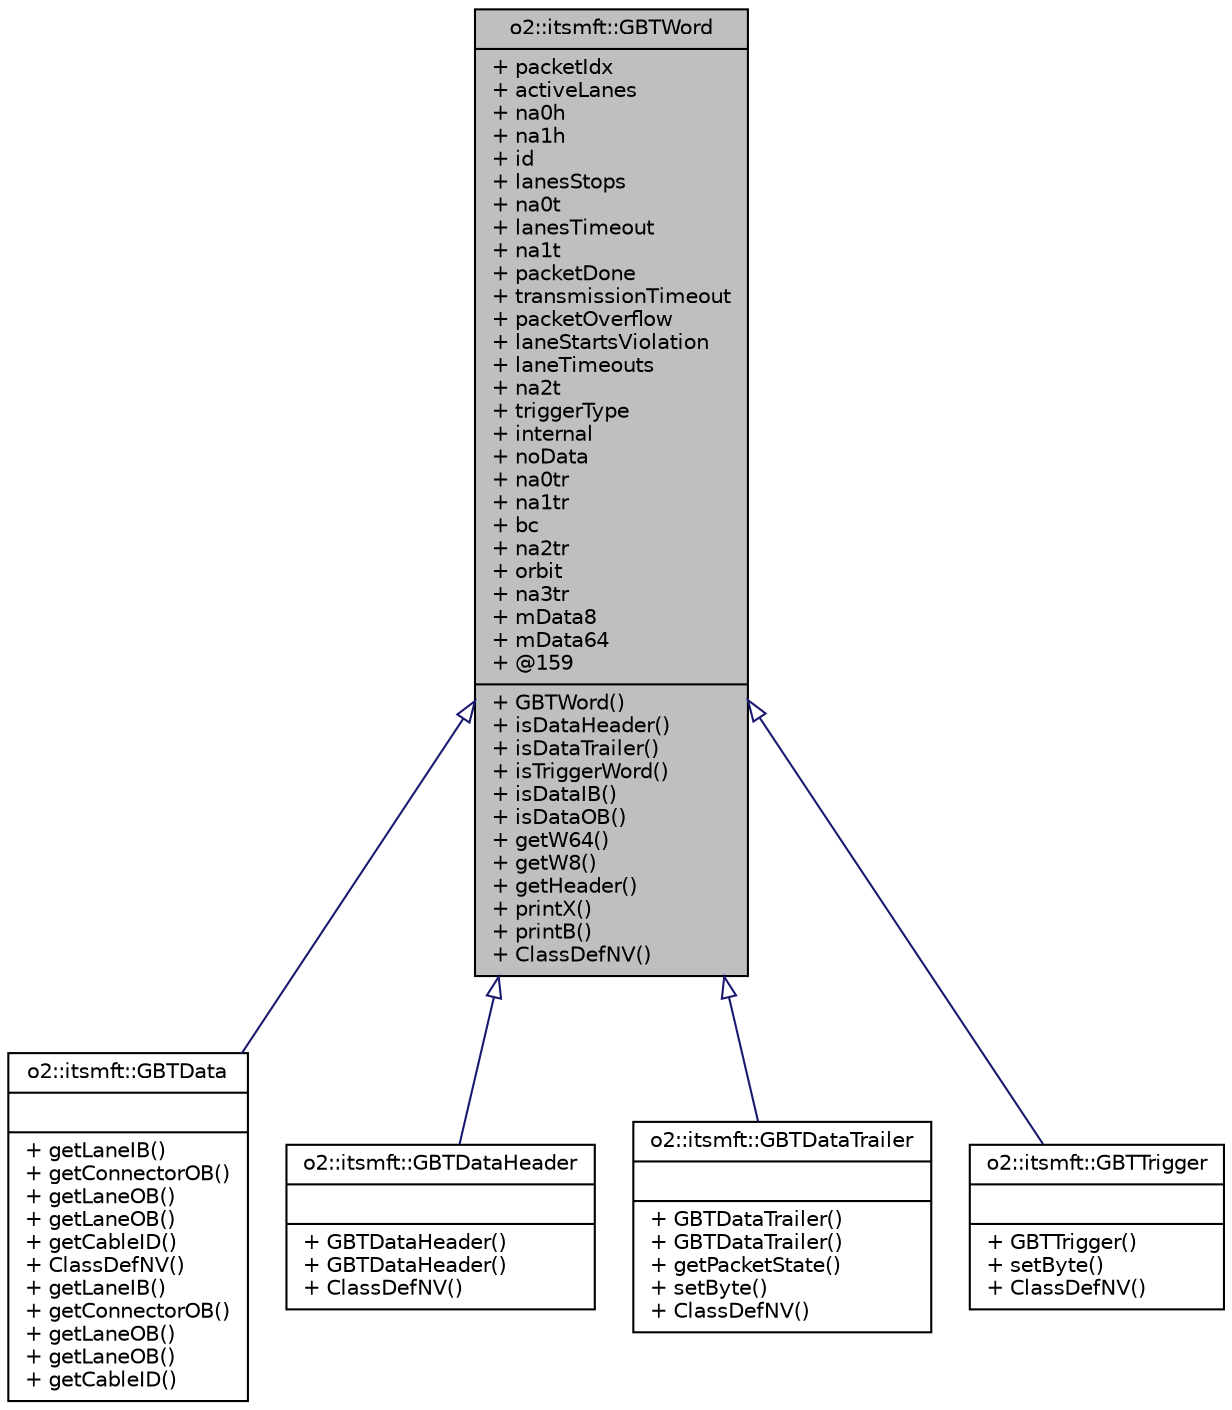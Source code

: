 digraph "o2::itsmft::GBTWord"
{
 // INTERACTIVE_SVG=YES
  bgcolor="transparent";
  edge [fontname="Helvetica",fontsize="10",labelfontname="Helvetica",labelfontsize="10"];
  node [fontname="Helvetica",fontsize="10",shape=record];
  Node1 [label="{o2::itsmft::GBTWord\n|+ packetIdx\l+ activeLanes\l+ na0h\l+ na1h\l+ id\l+ lanesStops\l+ na0t\l+ lanesTimeout\l+ na1t\l+ packetDone\l+ transmissionTimeout\l+ packetOverflow\l+ laneStartsViolation\l+ laneTimeouts\l+ na2t\l+ triggerType\l+ internal\l+ noData\l+ na0tr\l+ na1tr\l+ bc\l+ na2tr\l+ orbit\l+ na3tr\l+ mData8\l+ mData64\l+ @159\l|+ GBTWord()\l+ isDataHeader()\l+ isDataTrailer()\l+ isTriggerWord()\l+ isDataIB()\l+ isDataOB()\l+ getW64()\l+ getW8()\l+ getHeader()\l+ printX()\l+ printB()\l+ ClassDefNV()\l}",height=0.2,width=0.4,color="black", fillcolor="grey75", style="filled", fontcolor="black"];
  Node1 -> Node2 [dir="back",color="midnightblue",fontsize="10",style="solid",arrowtail="onormal",fontname="Helvetica"];
  Node2 [label="{o2::itsmft::GBTData\n||+ getLaneIB()\l+ getConnectorOB()\l+ getLaneOB()\l+ getLaneOB()\l+ getCableID()\l+ ClassDefNV()\l+ getLaneIB()\l+ getConnectorOB()\l+ getLaneOB()\l+ getLaneOB()\l+ getCableID()\l}",height=0.2,width=0.4,color="black",URL="$d3/d38/structo2_1_1itsmft_1_1GBTData.html"];
  Node1 -> Node3 [dir="back",color="midnightblue",fontsize="10",style="solid",arrowtail="onormal",fontname="Helvetica"];
  Node3 [label="{o2::itsmft::GBTDataHeader\n||+ GBTDataHeader()\l+ GBTDataHeader()\l+ ClassDefNV()\l}",height=0.2,width=0.4,color="black",URL="$d7/d6f/structo2_1_1itsmft_1_1GBTDataHeader.html"];
  Node1 -> Node4 [dir="back",color="midnightblue",fontsize="10",style="solid",arrowtail="onormal",fontname="Helvetica"];
  Node4 [label="{o2::itsmft::GBTDataTrailer\n||+ GBTDataTrailer()\l+ GBTDataTrailer()\l+ getPacketState()\l+ setByte()\l+ ClassDefNV()\l}",height=0.2,width=0.4,color="black",URL="$d2/d9e/structo2_1_1itsmft_1_1GBTDataTrailer.html"];
  Node1 -> Node5 [dir="back",color="midnightblue",fontsize="10",style="solid",arrowtail="onormal",fontname="Helvetica"];
  Node5 [label="{o2::itsmft::GBTTrigger\n||+ GBTTrigger()\l+ setByte()\l+ ClassDefNV()\l}",height=0.2,width=0.4,color="black",URL="$d9/dd3/structo2_1_1itsmft_1_1GBTTrigger.html"];
}
